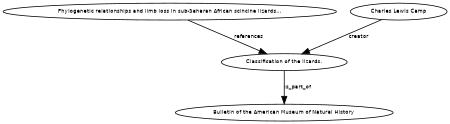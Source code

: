 digraph G {
size="3,3";
node [fontsize=7, fontname="Helvetica"];
edge [fontsize=7, fontname="Helvetica"];
node0 [label="Classification of the lizards.", width=0.27433100247,height=0.27433100247];
node1 [label="Phylogenetic relationships and limb loss in sub-Saharan African scincine lizards...", width=0.27433100247,height=0.27433100247];
node2 [label="Charles Lewis Camp", width=0.27433100247,height=0.27433100247];
node3 [label="Bulletin of the American Museum of Natural History", width=0.27433100247,height=0.27433100247];
node1 -> node0 [label="references"];
node2 -> node0 [label="creator"];
node0 -> node3 [label="is_part_of"];
}


